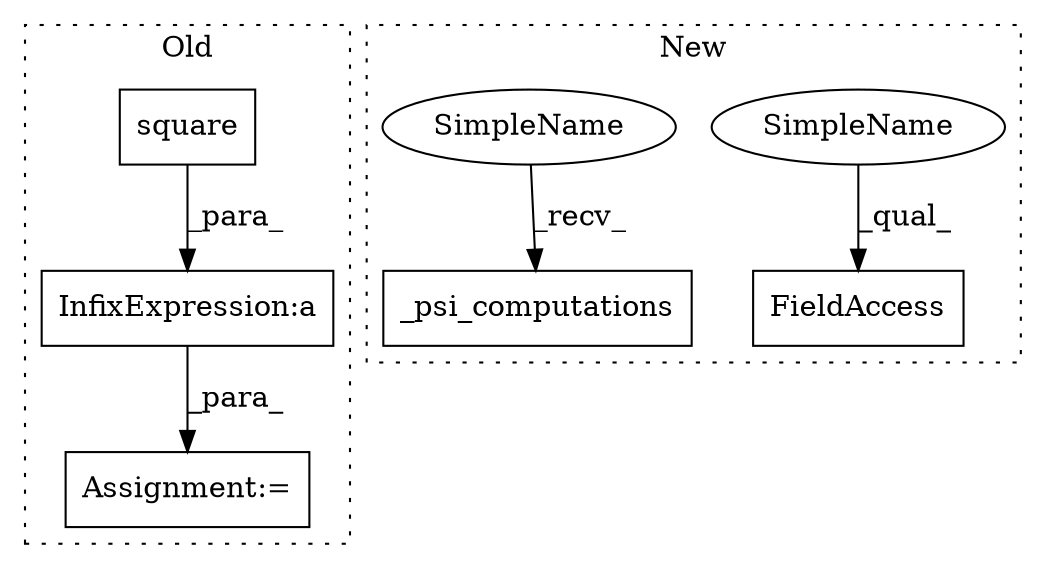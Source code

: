 digraph G {
subgraph cluster0 {
1 [label="square" a="32" s="4811,4820" l="7,1" shape="box"];
3 [label="InfixExpression:a" a="27" s="4821" l="3" shape="box"];
5 [label="Assignment:=" a="7" s="4803" l="1" shape="box"];
label = "Old";
style="dotted";
}
subgraph cluster1 {
2 [label="_psi_computations" a="32" s="4802,4826" l="18,1" shape="box"];
4 [label="FieldAccess" a="22" s="4960" l="7" shape="box"];
6 [label="SimpleName" a="42" s="4960" l="4" shape="ellipse"];
7 [label="SimpleName" a="42" s="4797" l="4" shape="ellipse"];
label = "New";
style="dotted";
}
1 -> 3 [label="_para_"];
3 -> 5 [label="_para_"];
6 -> 4 [label="_qual_"];
7 -> 2 [label="_recv_"];
}
